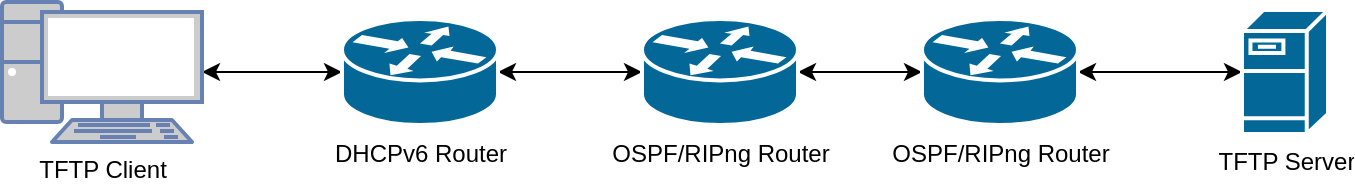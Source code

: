 <mxfile version="21.6.6" type="device">
  <diagram name="Page-1" id="U-7sqTLAMgFLwqJBCSkc">
    <mxGraphModel dx="954" dy="532" grid="1" gridSize="10" guides="1" tooltips="1" connect="1" arrows="1" fold="1" page="1" pageScale="1" pageWidth="827" pageHeight="1169" math="0" shadow="0">
      <root>
        <mxCell id="0" />
        <mxCell id="1" parent="0" />
        <mxCell id="Bsx0fT66WqdBsRw88jEr-4" style="edgeStyle=orthogonalEdgeStyle;rounded=0;orthogonalLoop=1;jettySize=auto;html=1;exitX=1;exitY=0.5;exitDx=0;exitDy=0;exitPerimeter=0;entryX=0;entryY=0.5;entryDx=0;entryDy=0;entryPerimeter=0;startArrow=classic;startFill=1;" edge="1" parent="1" source="Bsx0fT66WqdBsRw88jEr-1" target="Bsx0fT66WqdBsRw88jEr-2">
          <mxGeometry relative="1" as="geometry" />
        </mxCell>
        <mxCell id="Bsx0fT66WqdBsRw88jEr-1" value="TFTP Client" style="fontColor=#000000;verticalAlign=top;verticalLabelPosition=bottom;labelPosition=center;align=center;html=1;outlineConnect=0;fillColor=#CCCCCC;strokeColor=#6881B3;gradientColor=none;gradientDirection=north;strokeWidth=2;shape=mxgraph.networks.pc;" vertex="1" parent="1">
          <mxGeometry x="120" y="200" width="100" height="70" as="geometry" />
        </mxCell>
        <mxCell id="Bsx0fT66WqdBsRw88jEr-6" style="edgeStyle=orthogonalEdgeStyle;rounded=0;orthogonalLoop=1;jettySize=auto;html=1;exitX=1;exitY=0.5;exitDx=0;exitDy=0;exitPerimeter=0;entryX=0;entryY=0.5;entryDx=0;entryDy=0;entryPerimeter=0;startArrow=classic;startFill=1;" edge="1" parent="1" source="Bsx0fT66WqdBsRw88jEr-2" target="Bsx0fT66WqdBsRw88jEr-5">
          <mxGeometry relative="1" as="geometry" />
        </mxCell>
        <mxCell id="Bsx0fT66WqdBsRw88jEr-2" value="DHCPv6 Router" style="shape=mxgraph.cisco.routers.router;sketch=0;html=1;pointerEvents=1;dashed=0;fillColor=#036897;strokeColor=#ffffff;strokeWidth=2;verticalLabelPosition=bottom;verticalAlign=top;align=center;outlineConnect=0;" vertex="1" parent="1">
          <mxGeometry x="290" y="208.5" width="78" height="53" as="geometry" />
        </mxCell>
        <mxCell id="Bsx0fT66WqdBsRw88jEr-8" style="edgeStyle=orthogonalEdgeStyle;rounded=0;orthogonalLoop=1;jettySize=auto;html=1;exitX=1;exitY=0.5;exitDx=0;exitDy=0;exitPerimeter=0;entryX=0;entryY=0.5;entryDx=0;entryDy=0;entryPerimeter=0;startArrow=classic;startFill=1;" edge="1" parent="1" source="Bsx0fT66WqdBsRw88jEr-5" target="Bsx0fT66WqdBsRw88jEr-7">
          <mxGeometry relative="1" as="geometry" />
        </mxCell>
        <mxCell id="Bsx0fT66WqdBsRw88jEr-5" value="OSPF/RIPng Router" style="shape=mxgraph.cisco.routers.router;sketch=0;html=1;pointerEvents=1;dashed=0;fillColor=#036897;strokeColor=#ffffff;strokeWidth=2;verticalLabelPosition=bottom;verticalAlign=top;align=center;outlineConnect=0;" vertex="1" parent="1">
          <mxGeometry x="440" y="208.5" width="78" height="53" as="geometry" />
        </mxCell>
        <mxCell id="Bsx0fT66WqdBsRw88jEr-10" style="edgeStyle=orthogonalEdgeStyle;rounded=0;orthogonalLoop=1;jettySize=auto;html=1;exitX=1;exitY=0.5;exitDx=0;exitDy=0;exitPerimeter=0;entryX=0;entryY=0.5;entryDx=0;entryDy=0;entryPerimeter=0;startArrow=classic;startFill=1;" edge="1" parent="1" source="Bsx0fT66WqdBsRw88jEr-7" target="Bsx0fT66WqdBsRw88jEr-9">
          <mxGeometry relative="1" as="geometry" />
        </mxCell>
        <mxCell id="Bsx0fT66WqdBsRw88jEr-7" value="OSPF/RIPng Router" style="shape=mxgraph.cisco.routers.router;sketch=0;html=1;pointerEvents=1;dashed=0;fillColor=#036897;strokeColor=#ffffff;strokeWidth=2;verticalLabelPosition=bottom;verticalAlign=top;align=center;outlineConnect=0;" vertex="1" parent="1">
          <mxGeometry x="580" y="208.5" width="78" height="53" as="geometry" />
        </mxCell>
        <mxCell id="Bsx0fT66WqdBsRw88jEr-9" value="TFTP Server" style="shape=mxgraph.cisco.servers.fileserver;sketch=0;html=1;pointerEvents=1;dashed=0;fillColor=#036897;strokeColor=#ffffff;strokeWidth=2;verticalLabelPosition=bottom;verticalAlign=top;align=center;outlineConnect=0;" vertex="1" parent="1">
          <mxGeometry x="740" y="204" width="43" height="62" as="geometry" />
        </mxCell>
      </root>
    </mxGraphModel>
  </diagram>
</mxfile>
